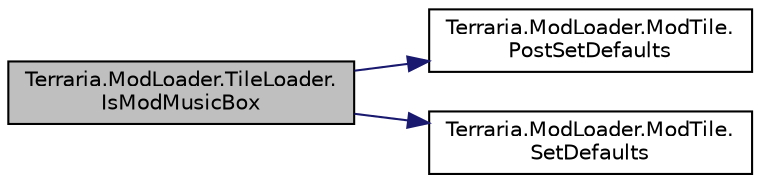 digraph "Terraria.ModLoader.TileLoader.IsModMusicBox"
{
  edge [fontname="Helvetica",fontsize="10",labelfontname="Helvetica",labelfontsize="10"];
  node [fontname="Helvetica",fontsize="10",shape=record];
  rankdir="LR";
  Node105 [label="Terraria.ModLoader.TileLoader.\lIsModMusicBox",height=0.2,width=0.4,color="black", fillcolor="grey75", style="filled", fontcolor="black"];
  Node105 -> Node106 [color="midnightblue",fontsize="10",style="solid",fontname="Helvetica"];
  Node106 [label="Terraria.ModLoader.ModTile.\lPostSetDefaults",height=0.2,width=0.4,color="black", fillcolor="white", style="filled",URL="$class_terraria_1_1_mod_loader_1_1_mod_tile.html#ab0fc8ff564415d20026a14b4975f3efc",tooltip="Allows you to override some default properties of this tile, such as Main.tileNoSunLight and Main..."];
  Node105 -> Node107 [color="midnightblue",fontsize="10",style="solid",fontname="Helvetica"];
  Node107 [label="Terraria.ModLoader.ModTile.\lSetDefaults",height=0.2,width=0.4,color="black", fillcolor="white", style="filled",URL="$class_terraria_1_1_mod_loader_1_1_mod_tile.html#a01f7bae79dfd53b5c1ed19aeb3cfae61",tooltip="Allows you to set the properties of this tile. Many properties are stored as arrays throughout Terrar..."];
}
